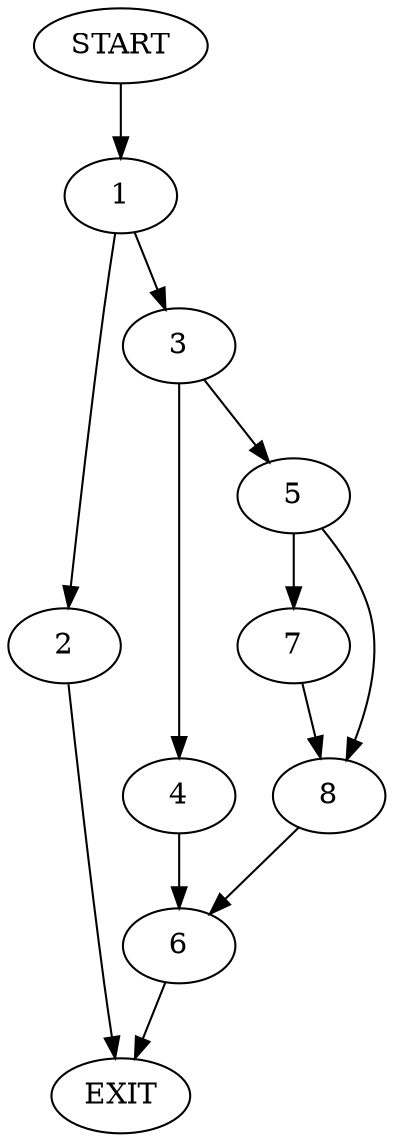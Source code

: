 digraph {
0 [label="START"]
9 [label="EXIT"]
0 -> 1
1 -> 2
1 -> 3
3 -> 4
3 -> 5
2 -> 9
4 -> 6
5 -> 7
5 -> 8
6 -> 9
8 -> 6
7 -> 8
}

